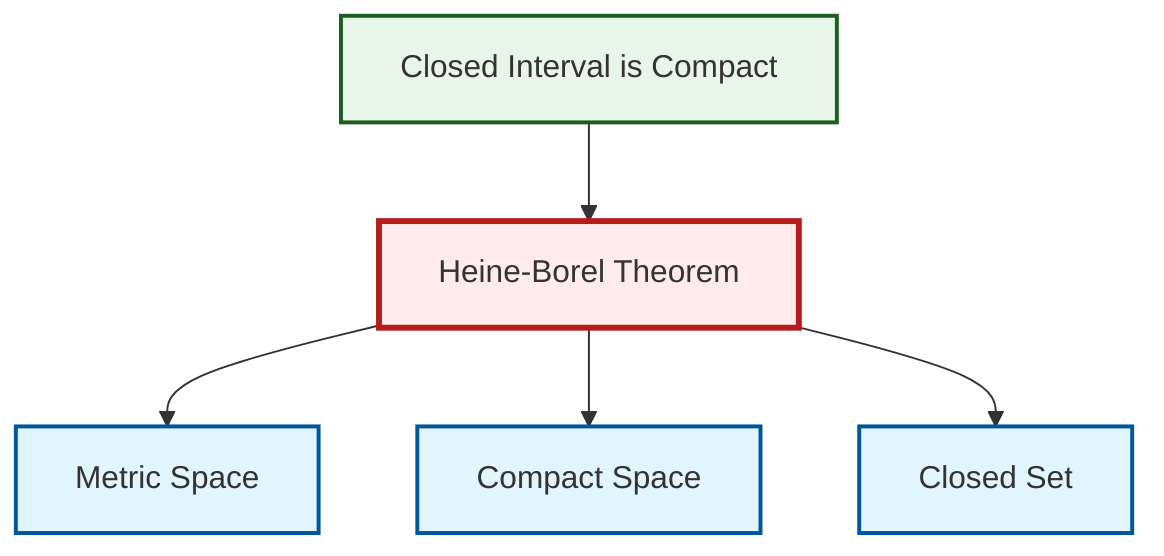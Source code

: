 graph TD
    classDef definition fill:#e1f5fe,stroke:#01579b,stroke-width:2px
    classDef theorem fill:#f3e5f5,stroke:#4a148c,stroke-width:2px
    classDef axiom fill:#fff3e0,stroke:#e65100,stroke-width:2px
    classDef example fill:#e8f5e9,stroke:#1b5e20,stroke-width:2px
    classDef current fill:#ffebee,stroke:#b71c1c,stroke-width:3px
    def-closed-set["Closed Set"]:::definition
    def-metric-space["Metric Space"]:::definition
    def-compact["Compact Space"]:::definition
    ex-closed-interval-compact["Closed Interval is Compact"]:::example
    thm-heine-borel["Heine-Borel Theorem"]:::theorem
    thm-heine-borel --> def-metric-space
    thm-heine-borel --> def-compact
    thm-heine-borel --> def-closed-set
    ex-closed-interval-compact --> thm-heine-borel
    class thm-heine-borel current